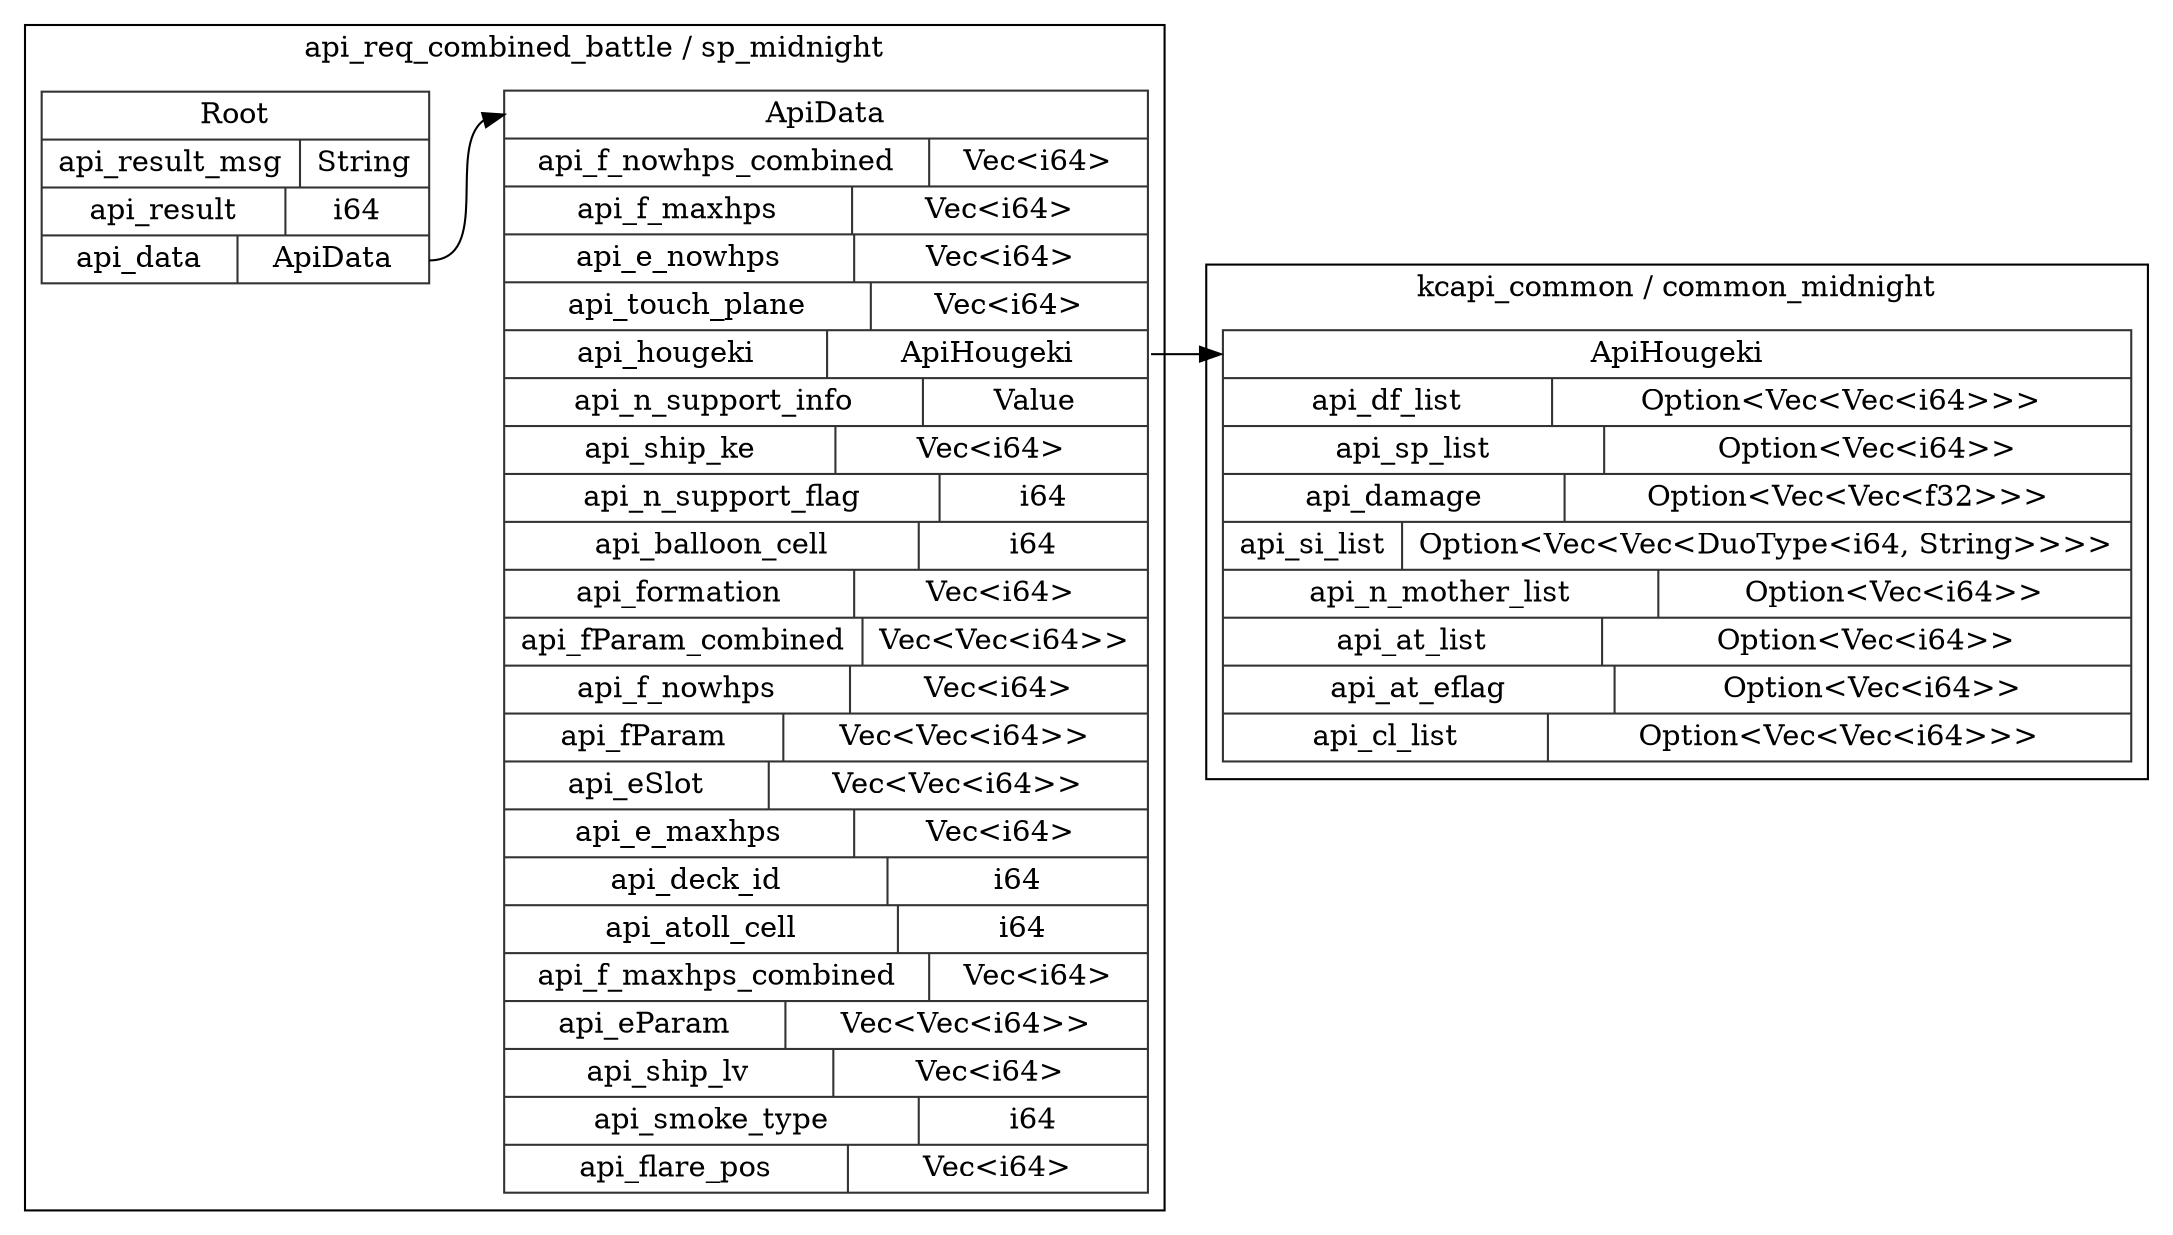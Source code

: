 digraph {
  rankdir=LR;
  subgraph cluster_0 {
    label="api_req_combined_battle / sp_midnight";
    node [style="filled", color=white, style="solid", color=gray20];
    api_req_combined_battle__sp_midnight__ApiData [label="<ApiData> ApiData  | { api_f_nowhps_combined | <api_f_nowhps_combined> Vec\<i64\> } | { api_f_maxhps | <api_f_maxhps> Vec\<i64\> } | { api_e_nowhps | <api_e_nowhps> Vec\<i64\> } | { api_touch_plane | <api_touch_plane> Vec\<i64\> } | { api_hougeki | <api_hougeki> ApiHougeki } | { api_n_support_info | <api_n_support_info> Value } | { api_ship_ke | <api_ship_ke> Vec\<i64\> } | { api_n_support_flag | <api_n_support_flag> i64 } | { api_balloon_cell | <api_balloon_cell> i64 } | { api_formation | <api_formation> Vec\<i64\> } | { api_fParam_combined | <api_fParam_combined> Vec\<Vec\<i64\>\> } | { api_f_nowhps | <api_f_nowhps> Vec\<i64\> } | { api_fParam | <api_fParam> Vec\<Vec\<i64\>\> } | { api_eSlot | <api_eSlot> Vec\<Vec\<i64\>\> } | { api_e_maxhps | <api_e_maxhps> Vec\<i64\> } | { api_deck_id | <api_deck_id> i64 } | { api_atoll_cell | <api_atoll_cell> i64 } | { api_f_maxhps_combined | <api_f_maxhps_combined> Vec\<i64\> } | { api_eParam | <api_eParam> Vec\<Vec\<i64\>\> } | { api_ship_lv | <api_ship_lv> Vec\<i64\> } | { api_smoke_type | <api_smoke_type> i64 } | { api_flare_pos | <api_flare_pos> Vec\<i64\> }", shape=record];
    api_req_combined_battle__sp_midnight__Root [label="<Root> Root  | { api_result_msg | <api_result_msg> String } | { api_result | <api_result> i64 } | { api_data | <api_data> ApiData }", shape=record];
    api_req_combined_battle__sp_midnight__Root:api_data:e -> api_req_combined_battle__sp_midnight__ApiData:ApiData:w;
  }
  subgraph cluster_1 {
    label="kcapi_common / common_midnight";
    node [style="filled", color=white, style="solid", color=gray20];
    kcapi_common__common_midnight__ApiHougeki [label="<ApiHougeki> ApiHougeki  | { api_df_list | <api_df_list> Option\<Vec\<Vec\<i64\>\>\> } | { api_sp_list | <api_sp_list> Option\<Vec\<i64\>\> } | { api_damage | <api_damage> Option\<Vec\<Vec\<f32\>\>\> } | { api_si_list | <api_si_list> Option\<Vec\<Vec\<DuoType\<i64, String\>\>\>\> } | { api_n_mother_list | <api_n_mother_list> Option\<Vec\<i64\>\> } | { api_at_list | <api_at_list> Option\<Vec\<i64\>\> } | { api_at_eflag | <api_at_eflag> Option\<Vec\<i64\>\> } | { api_cl_list | <api_cl_list> Option\<Vec\<Vec\<i64\>\>\> }", shape=record];
  }
  api_req_combined_battle__sp_midnight__ApiData:api_hougeki:e -> kcapi_common__common_midnight__ApiHougeki:ApiHougeki:w;
}
